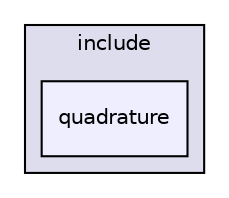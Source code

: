 digraph "/home/lwz/libmesh/include/quadrature" {
  compound=true
  node [ fontsize="10", fontname="Helvetica"];
  edge [ labelfontsize="10", labelfontname="Helvetica"];
  subgraph clusterdir_e7fee3c13989f8a9ad582fb61a959d2f {
    graph [ bgcolor="#ddddee", pencolor="black", label="include" fontname="Helvetica", fontsize="10", URL="dir_e7fee3c13989f8a9ad582fb61a959d2f.html"]
  dir_35689ca527035c8cc4325f4f3e1225b1 [shape=box, label="quadrature", style="filled", fillcolor="#eeeeff", pencolor="black", URL="dir_35689ca527035c8cc4325f4f3e1225b1.html"];
  }
}
